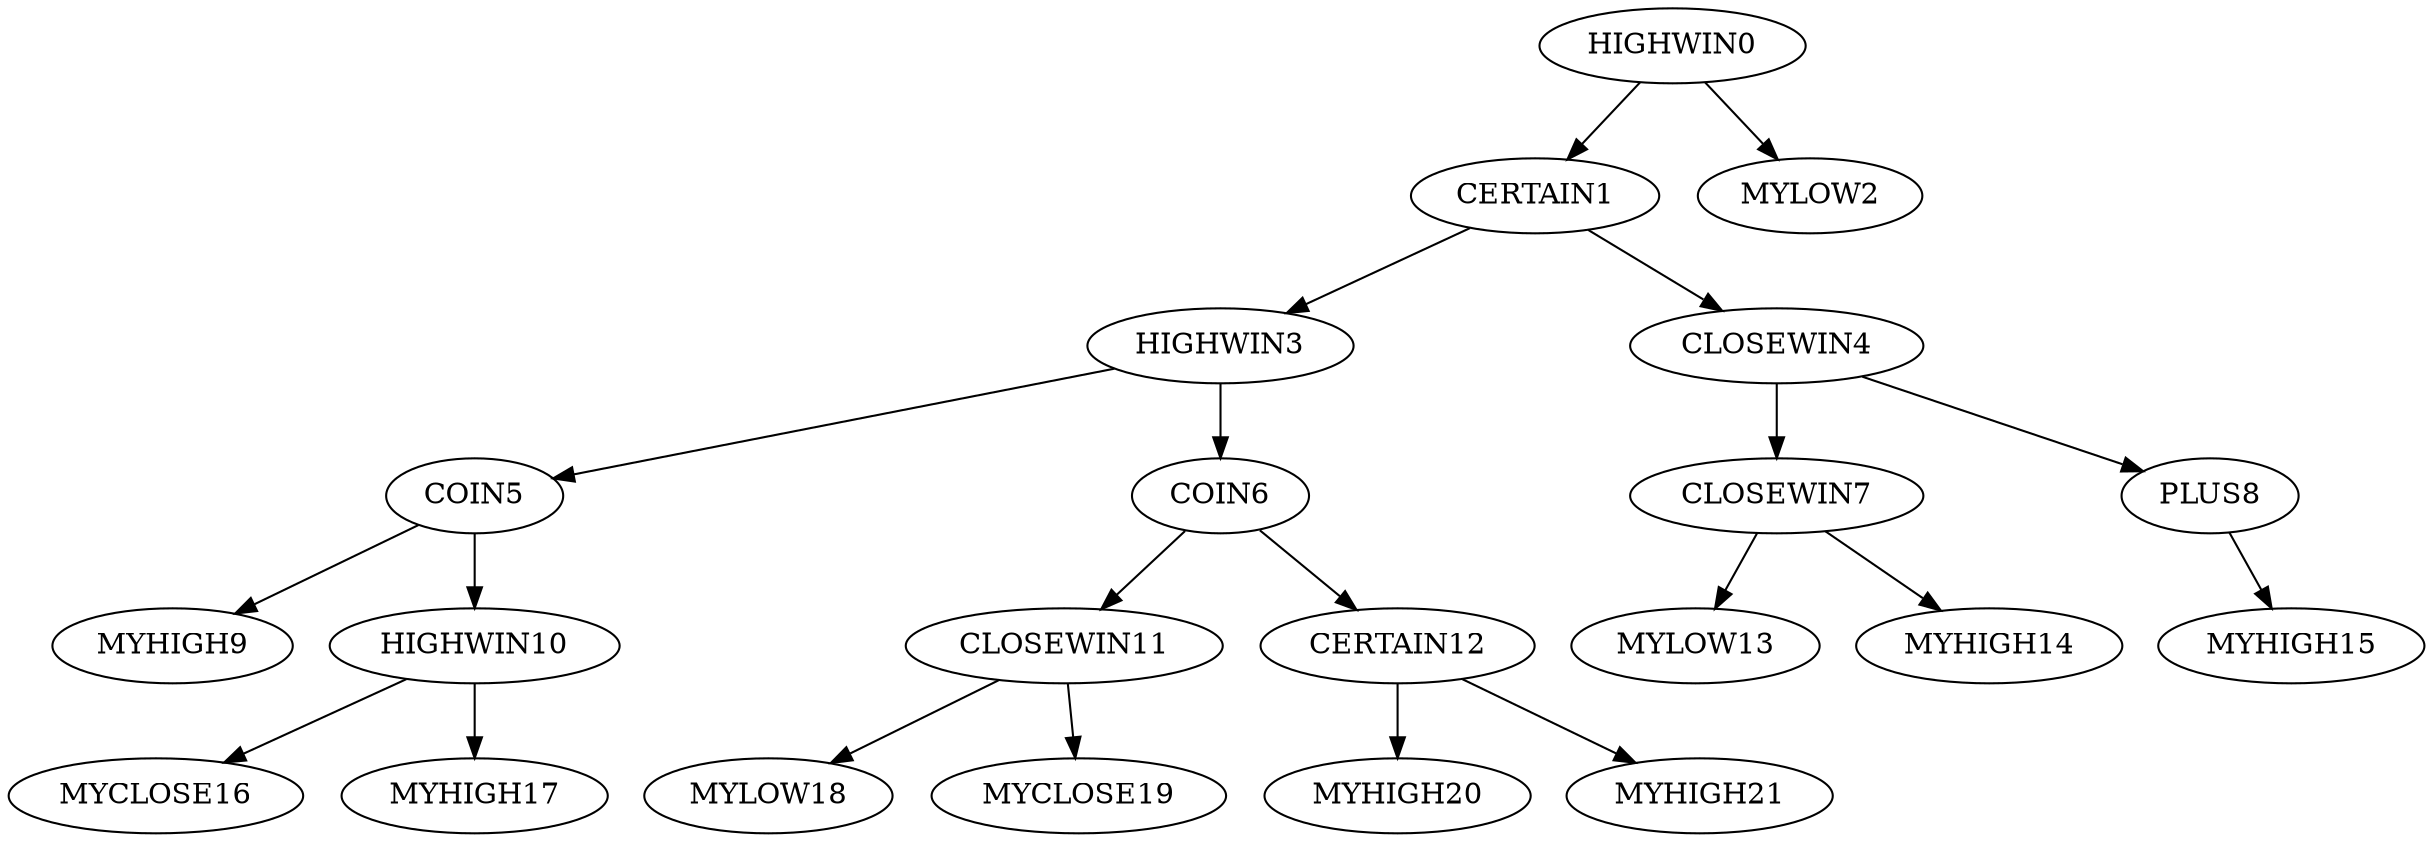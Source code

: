 digraph T {
	HIGHWIN0 -> CERTAIN1;
	HIGHWIN0 -> MYLOW2;
	CERTAIN1 -> HIGHWIN3;
	CERTAIN1 -> CLOSEWIN4;
	HIGHWIN3 -> COIN5;
	HIGHWIN3 -> COIN6;
	CLOSEWIN4 -> CLOSEWIN7;
	CLOSEWIN4 -> PLUS8;
	COIN5 -> MYHIGH9;
	COIN5 -> HIGHWIN10;
	COIN6 -> CLOSEWIN11;
	COIN6 -> CERTAIN12;
	CLOSEWIN7 -> MYLOW13;
	CLOSEWIN7 -> MYHIGH14;
	PLUS8 -> MYHIGH15;
	HIGHWIN10 -> MYCLOSE16;
	HIGHWIN10 -> MYHIGH17;
	CLOSEWIN11 -> MYLOW18;
	CLOSEWIN11 -> MYCLOSE19;
	CERTAIN12 -> MYHIGH20;
	CERTAIN12 -> MYHIGH21;
}